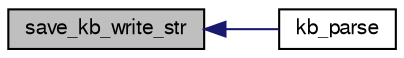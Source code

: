 digraph G
{
  bgcolor="transparent";
  edge [fontname="FreeSans",fontsize="10",labelfontname="FreeSans",labelfontsize="10"];
  node [fontname="FreeSans",fontsize="10",shape=record];
  rankdir=LR;
  Node1 [label="save_kb_write_str",height=0.2,width=0.4,color="black", fillcolor="grey75", style="filled" fontcolor="black"];
  Node1 -> Node2 [dir=back,color="midnightblue",fontsize="10",style="solid",fontname="FreeSans"];
  Node2 [label="kb_parse",height=0.2,width=0.4,color="black",URL="$piic_8h.html#aefcf25dfb80b4c667ceb04a40b1ca1c5",tooltip="Modifies the knowledge base or sends content of a kb item."];
}
